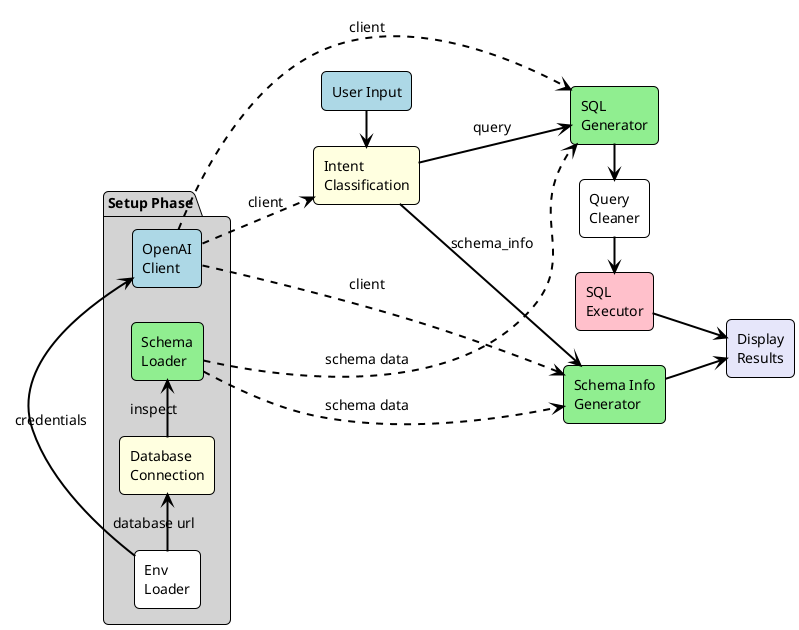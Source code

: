 @startuml arsitektur-sistem
!theme plain
left to right direction

skinparam defaultFontSize 14
skinparam arrowThickness 2
skinparam roundcorner 10

' Setup Phase
package "Setup Phase" #lightgray {
    rectangle "Env\nLoader" as ENV #white
    rectangle "OpenAI\nClient" as OPENAI #lightblue
    rectangle "Database\nConnection" as DB #lightyellow
    rectangle "Schema\nLoader" as SCHEMA #lightgreen
}

' Main Loop
rectangle "User Input" as A #lightblue
rectangle "Intent\nClassification" as B #lightyellow

' Query Path
rectangle "SQL\nGenerator" as C #lightgreen
rectangle "Query\nCleaner" as E #white
rectangle "SQL\nExecutor" as F #pink

' Schema Info Path
rectangle "Schema Info\nGenerator" as D #lightgreen

' Output
rectangle "Display\nResults" as I #lavender

' Setup Flow
ENV -right-> OPENAI : credentials
ENV -right-> DB : database url
DB -right-> SCHEMA : inspect
SCHEMA .down.> C : schema data
SCHEMA .down.> D : schema data

' OpenAI Client dependencies
OPENAI .down.> B : client
OPENAI .down.> C : client
OPENAI .down.> D : client

' Main Flow
A -right-> B

B -down-> C : query
C -right-> E
E -right-> F
F -down-> I

B -down-> D : schema_info
D -down-> I

@enduml
